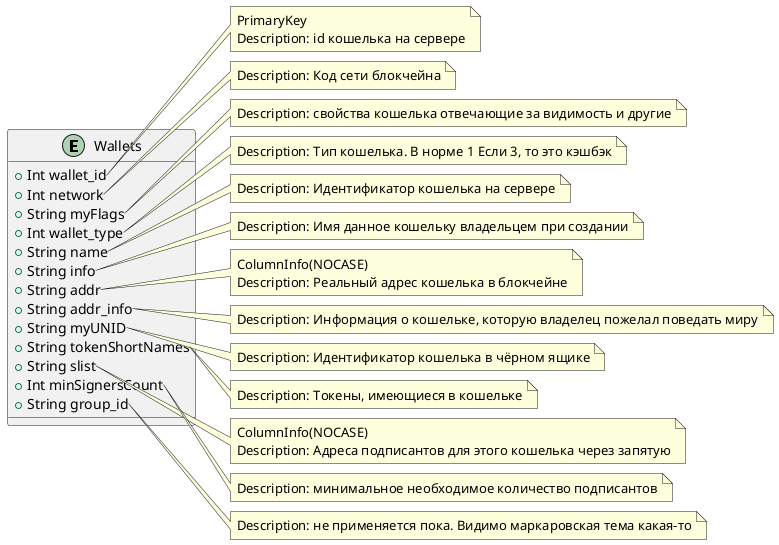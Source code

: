 @startuml
entity Wallets {
    +Int wallet_id
    +Int network
    +String myFlags
    +Int wallet_type
    +String name
    +String info
    +String addr
    +String addr_info
    +String myUNID
    +String tokenShortNames
    +String slist
    +Int minSignersCount
    +String group_id
}

' Annotations and additional metadata
note right of Wallets::wallet_id
  PrimaryKey
  Description: id кошелька на сервере
end note

note right of Wallets::network
  Description: Код сети блокчейна
end note

note right of Wallets::myFlags
  Description: свойства кошелька отвечающие за видимость и другие
end note

note right of Wallets::wallet_type
  Description: Тип кошелька. В норме 1 Если 3, то это кэшбэк
end note

note right of Wallets::name
  Description: Идентификатор кошелька на сервере
end note

note right of Wallets::info
  Description: Имя данное кошельку владельцем при создании
end note

note right of Wallets::addr
  ColumnInfo(NOCASE)
  Description: Реальный адрес кошелька в блокчейне
end note

note right of Wallets::addr_info
  Description: Информация о кошельке, которую владелец пожелал поведать миру
end note

note right of Wallets::myUNID
  Description: Идентификатор кошелька в чёрном ящике
end note

note right of Wallets::tokenShortNames
  Description: Tокены, имеющиеся в кошельке
end note

note right of Wallets::slist
  ColumnInfo(NOCASE)
  Description: Адреса подписантов для этого кошелька через запятую
end note

note right of Wallets::minSignersCount
  Description: минимальное необходимое количество подписантов
end note

note right of Wallets::group_id
  Description: не применяется пока. Видимо маркаровская тема какая-то
end note
@enduml
